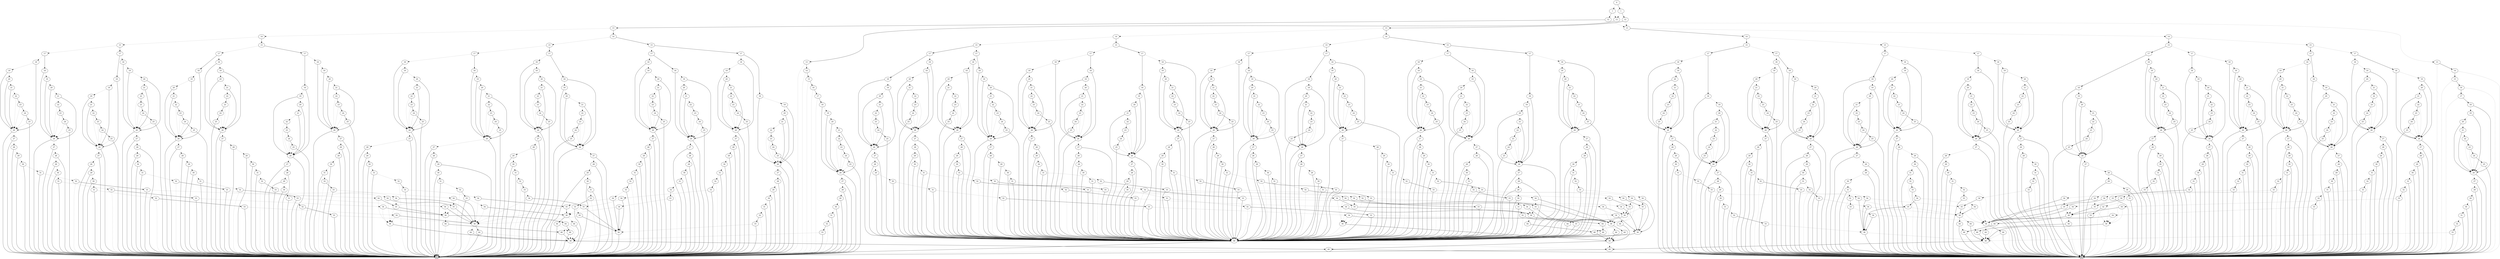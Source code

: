 digraph G {
0 [shape=box, label="0", style=filled, shape=box, height=0.3, width=0.3];
1 [shape=box, label="1", style=filled, shape=box, height=0.3, width=0.3];
161175 [label="0"];
161175 -> 161029 [style=dotted];
161175 -> 161174 [style=filled];
161029 [label="1"];
161029 -> 161027 [style=dotted];
161029 -> 161028 [style=filled];
161027 [label="12"];
161027 -> 155132 [style=dotted];
161027 -> 156283 [style=filled];
155132 [label="13"];
155132 -> 0 [style=dotted];
155132 -> 155131 [style=filled];
155131 [label="14"];
155131 -> 0 [style=dotted];
155131 -> 155130 [style=filled];
155130 [label="15"];
155130 -> 0 [style=dotted];
155130 -> 155129 [style=filled];
155129 [label="16"];
155129 -> 0 [style=dotted];
155129 -> 155128 [style=filled];
155128 [label="17"];
155128 -> 0 [style=dotted];
155128 -> 155091 [style=filled];
155091 [label="18"];
155091 -> 155090 [style=dotted];
155091 -> 42716 [style=filled];
155090 [label="19"];
155090 -> 155089 [style=dotted];
155090 -> 42716 [style=filled];
155089 [label="20"];
155089 -> 155088 [style=dotted];
155089 -> 42716 [style=filled];
155088 [label="21"];
155088 -> 155087 [style=dotted];
155088 -> 42716 [style=filled];
155087 [label="22"];
155087 -> 42716 [style=dotted];
155087 -> 155086 [style=filled];
42716 [label="26"];
42716 -> 42715 [style=dotted];
42716 -> 0 [style=filled];
42715 [label="27"];
42715 -> 42714 [style=dotted];
42715 -> 0 [style=filled];
42714 [label="28"];
42714 -> 42713 [style=dotted];
42714 -> 0 [style=filled];
42713 [label="29"];
42713 -> 42712 [style=dotted];
42713 -> 0 [style=filled];
42712 [label="30"];
42712 -> 42711 [style=dotted];
42712 -> 0 [style=filled];
42711 [label="31"];
42711 -> 42710 [style=dotted];
42711 -> 0 [style=filled];
42710 [label="32"];
42710 -> 0 [style=dotted];
42710 -> 42709 [style=filled];
42709 [label="33"];
42709 -> 4598 [style=dotted];
42709 -> 0 [style=filled];
4598 [label="48"];
4598 -> 0 [style=dotted];
4598 -> 100 [style=filled];
100 [label="49"];
100 -> 0 [style=dotted];
100 -> 1 [style=filled];
155086 [label="23"];
155086 -> 42716 [style=dotted];
155086 -> 155085 [style=filled];
155085 [label="24"];
155085 -> 42716 [style=dotted];
155085 -> 155084 [style=filled];
155084 [label="25"];
155084 -> 42716 [style=dotted];
155084 -> 0 [style=filled];
156283 [label="13"];
156283 -> 1 [style=dotted];
156283 -> 156282 [style=filled];
156282 [label="14"];
156282 -> 1 [style=dotted];
156282 -> 156281 [style=filled];
156281 [label="15"];
156281 -> 1 [style=dotted];
156281 -> 156280 [style=filled];
156280 [label="16"];
156280 -> 1 [style=dotted];
156280 -> 156279 [style=filled];
156279 [label="17"];
156279 -> 1 [style=dotted];
156279 -> 155099 [style=filled];
155099 [label="18"];
155099 -> 155098 [style=dotted];
155099 -> 90773 [style=filled];
155098 [label="19"];
155098 -> 155097 [style=dotted];
155098 -> 90773 [style=filled];
155097 [label="20"];
155097 -> 155096 [style=dotted];
155097 -> 90773 [style=filled];
155096 [label="21"];
155096 -> 155095 [style=dotted];
155096 -> 90773 [style=filled];
155095 [label="22"];
155095 -> 90773 [style=dotted];
155095 -> 155094 [style=filled];
90773 [label="26"];
90773 -> 90772 [style=dotted];
90773 -> 1 [style=filled];
90772 [label="27"];
90772 -> 90771 [style=dotted];
90772 -> 1 [style=filled];
90771 [label="28"];
90771 -> 90770 [style=dotted];
90771 -> 1 [style=filled];
90770 [label="29"];
90770 -> 90769 [style=dotted];
90770 -> 1 [style=filled];
90769 [label="30"];
90769 -> 90768 [style=dotted];
90769 -> 1 [style=filled];
90768 [label="31"];
90768 -> 90767 [style=dotted];
90768 -> 1 [style=filled];
90767 [label="32"];
90767 -> 1 [style=dotted];
90767 -> 90766 [style=filled];
90766 [label="33"];
90766 -> 4600 [style=dotted];
90766 -> 1 [style=filled];
4600 [label="48"];
4600 -> 1 [style=dotted];
4600 -> 101 [style=filled];
101 [label="49"];
101 -> 1 [style=dotted];
101 -> 0 [style=filled];
155094 [label="23"];
155094 -> 90773 [style=dotted];
155094 -> 155093 [style=filled];
155093 [label="24"];
155093 -> 90773 [style=dotted];
155093 -> 155092 [style=filled];
155092 [label="25"];
155092 -> 90773 [style=dotted];
155092 -> 1 [style=filled];
161028 [label="12"];
161028 -> 160443 [style=dotted];
161028 -> 160732 [style=filled];
160443 [label="13"];
160443 -> 160371 [style=dotted];
160443 -> 160442 [style=filled];
160371 [label="14"];
160371 -> 160335 [style=dotted];
160371 -> 160370 [style=filled];
160335 [label="15"];
160335 -> 160317 [style=dotted];
160335 -> 160334 [style=filled];
160317 [label="17"];
160317 -> 160308 [style=dotted];
160317 -> 160316 [style=filled];
160308 [label="18"];
160308 -> 160307 [style=dotted];
160308 -> 143839 [style=filled];
160307 [label="19"];
160307 -> 160306 [style=dotted];
160307 -> 143839 [style=filled];
160306 [label="20"];
160306 -> 160305 [style=dotted];
160306 -> 143839 [style=filled];
160305 [label="21"];
160305 -> 160304 [style=dotted];
160305 -> 143839 [style=filled];
160304 [label="22"];
160304 -> 143839 [style=dotted];
160304 -> 160303 [style=filled];
143839 [label="26"];
143839 -> 143838 [style=dotted];
143839 -> 0 [style=filled];
143838 [label="27"];
143838 -> 143837 [style=dotted];
143838 -> 0 [style=filled];
143837 [label="28"];
143837 -> 143836 [style=dotted];
143837 -> 0 [style=filled];
143836 [label="29"];
143836 -> 143835 [style=dotted];
143836 -> 0 [style=filled];
143835 [label="30"];
143835 -> 143834 [style=dotted];
143835 -> 0 [style=filled];
143834 [label="31"];
143834 -> 143833 [style=dotted];
143834 -> 0 [style=filled];
143833 [label="32"];
143833 -> 0 [style=dotted];
143833 -> 143832 [style=filled];
143832 [label="33"];
143832 -> 143831 [style=dotted];
143832 -> 0 [style=filled];
143831 [label="34"];
143831 -> 48819 [style=dotted];
143831 -> 143830 [style=filled];
48819 [label="36"];
48819 -> 0 [style=dotted];
48819 -> 4598 [style=filled];
143830 [label="35"];
143830 -> 48819 [style=dotted];
143830 -> 143829 [style=filled];
143829 [label="36"];
143829 -> 44736 [style=dotted];
143829 -> 143128 [style=filled];
44736 [label="44"];
44736 -> 0 [style=dotted];
44736 -> 43028 [style=filled];
43028 [label="46"];
43028 -> 0 [style=dotted];
43028 -> 4598 [style=filled];
143128 [label="44"];
143128 -> 4598 [style=dotted];
143128 -> 134989 [style=filled];
134989 [label="46"];
134989 -> 4598 [style=dotted];
134989 -> 0 [style=filled];
160303 [label="23"];
160303 -> 143839 [style=dotted];
160303 -> 160302 [style=filled];
160302 [label="24"];
160302 -> 143839 [style=dotted];
160302 -> 160301 [style=filled];
160301 [label="25"];
160301 -> 143839 [style=dotted];
160301 -> 0 [style=filled];
160316 [label="18"];
160316 -> 160315 [style=dotted];
160316 -> 143856 [style=filled];
160315 [label="19"];
160315 -> 160314 [style=dotted];
160315 -> 143856 [style=filled];
160314 [label="20"];
160314 -> 160313 [style=dotted];
160314 -> 143856 [style=filled];
160313 [label="21"];
160313 -> 160312 [style=dotted];
160313 -> 143856 [style=filled];
160312 [label="22"];
160312 -> 143856 [style=dotted];
160312 -> 160311 [style=filled];
143856 [label="26"];
143856 -> 143855 [style=dotted];
143856 -> 0 [style=filled];
143855 [label="27"];
143855 -> 143854 [style=dotted];
143855 -> 0 [style=filled];
143854 [label="28"];
143854 -> 143853 [style=dotted];
143854 -> 0 [style=filled];
143853 [label="29"];
143853 -> 143852 [style=dotted];
143853 -> 0 [style=filled];
143852 [label="30"];
143852 -> 143851 [style=dotted];
143852 -> 0 [style=filled];
143851 [label="31"];
143851 -> 143850 [style=dotted];
143851 -> 0 [style=filled];
143850 [label="32"];
143850 -> 0 [style=dotted];
143850 -> 143849 [style=filled];
143849 [label="33"];
143849 -> 143848 [style=dotted];
143849 -> 0 [style=filled];
143848 [label="34"];
143848 -> 48819 [style=dotted];
143848 -> 143829 [style=filled];
160311 [label="23"];
160311 -> 143856 [style=dotted];
160311 -> 160310 [style=filled];
160310 [label="24"];
160310 -> 143856 [style=dotted];
160310 -> 160309 [style=filled];
160309 [label="25"];
160309 -> 143856 [style=dotted];
160309 -> 0 [style=filled];
160334 [label="17"];
160334 -> 160325 [style=dotted];
160334 -> 160333 [style=filled];
160325 [label="18"];
160325 -> 160324 [style=dotted];
160325 -> 143876 [style=filled];
160324 [label="19"];
160324 -> 160323 [style=dotted];
160324 -> 143876 [style=filled];
160323 [label="20"];
160323 -> 160322 [style=dotted];
160323 -> 143876 [style=filled];
160322 [label="21"];
160322 -> 160321 [style=dotted];
160322 -> 143876 [style=filled];
160321 [label="22"];
160321 -> 143876 [style=dotted];
160321 -> 160320 [style=filled];
143876 [label="26"];
143876 -> 143875 [style=dotted];
143876 -> 0 [style=filled];
143875 [label="27"];
143875 -> 143874 [style=dotted];
143875 -> 0 [style=filled];
143874 [label="28"];
143874 -> 143873 [style=dotted];
143874 -> 0 [style=filled];
143873 [label="29"];
143873 -> 143872 [style=dotted];
143873 -> 0 [style=filled];
143872 [label="30"];
143872 -> 143871 [style=dotted];
143872 -> 0 [style=filled];
143871 [label="31"];
143871 -> 143870 [style=dotted];
143871 -> 0 [style=filled];
143870 [label="32"];
143870 -> 0 [style=dotted];
143870 -> 143869 [style=filled];
143869 [label="33"];
143869 -> 143868 [style=dotted];
143869 -> 0 [style=filled];
143868 [label="34"];
143868 -> 48819 [style=dotted];
143868 -> 143867 [style=filled];
143867 [label="35"];
143867 -> 143829 [style=dotted];
143867 -> 143866 [style=filled];
143866 [label="36"];
143866 -> 44871 [style=dotted];
143866 -> 134987 [style=filled];
44871 [label="44"];
44871 -> 0 [style=dotted];
44871 -> 4598 [style=filled];
134987 [label="44"];
134987 -> 4598 [style=dotted];
134987 -> 0 [style=filled];
160320 [label="23"];
160320 -> 143876 [style=dotted];
160320 -> 160319 [style=filled];
160319 [label="24"];
160319 -> 143876 [style=dotted];
160319 -> 160318 [style=filled];
160318 [label="25"];
160318 -> 143876 [style=dotted];
160318 -> 0 [style=filled];
160333 [label="18"];
160333 -> 160332 [style=dotted];
160333 -> 143893 [style=filled];
160332 [label="19"];
160332 -> 160331 [style=dotted];
160332 -> 143893 [style=filled];
160331 [label="20"];
160331 -> 160330 [style=dotted];
160331 -> 143893 [style=filled];
160330 [label="21"];
160330 -> 160329 [style=dotted];
160330 -> 143893 [style=filled];
160329 [label="22"];
160329 -> 143893 [style=dotted];
160329 -> 160328 [style=filled];
143893 [label="26"];
143893 -> 143892 [style=dotted];
143893 -> 0 [style=filled];
143892 [label="27"];
143892 -> 143891 [style=dotted];
143892 -> 0 [style=filled];
143891 [label="28"];
143891 -> 143890 [style=dotted];
143891 -> 0 [style=filled];
143890 [label="29"];
143890 -> 143889 [style=dotted];
143890 -> 0 [style=filled];
143889 [label="30"];
143889 -> 143888 [style=dotted];
143889 -> 0 [style=filled];
143888 [label="31"];
143888 -> 143887 [style=dotted];
143888 -> 0 [style=filled];
143887 [label="32"];
143887 -> 0 [style=dotted];
143887 -> 143886 [style=filled];
143886 [label="33"];
143886 -> 143885 [style=dotted];
143886 -> 0 [style=filled];
143885 [label="34"];
143885 -> 48819 [style=dotted];
143885 -> 143866 [style=filled];
160328 [label="23"];
160328 -> 143893 [style=dotted];
160328 -> 160327 [style=filled];
160327 [label="24"];
160327 -> 143893 [style=dotted];
160327 -> 160326 [style=filled];
160326 [label="25"];
160326 -> 143893 [style=dotted];
160326 -> 0 [style=filled];
160370 [label="15"];
160370 -> 160352 [style=dotted];
160370 -> 160369 [style=filled];
160352 [label="17"];
160352 -> 160343 [style=dotted];
160352 -> 160351 [style=filled];
160343 [label="18"];
160343 -> 160342 [style=dotted];
160343 -> 143912 [style=filled];
160342 [label="19"];
160342 -> 160341 [style=dotted];
160342 -> 143912 [style=filled];
160341 [label="20"];
160341 -> 160340 [style=dotted];
160341 -> 143912 [style=filled];
160340 [label="21"];
160340 -> 160339 [style=dotted];
160340 -> 143912 [style=filled];
160339 [label="22"];
160339 -> 143912 [style=dotted];
160339 -> 160338 [style=filled];
143912 [label="26"];
143912 -> 143911 [style=dotted];
143912 -> 0 [style=filled];
143911 [label="27"];
143911 -> 143910 [style=dotted];
143911 -> 0 [style=filled];
143910 [label="28"];
143910 -> 143909 [style=dotted];
143910 -> 0 [style=filled];
143909 [label="29"];
143909 -> 143908 [style=dotted];
143909 -> 0 [style=filled];
143908 [label="30"];
143908 -> 143907 [style=dotted];
143908 -> 0 [style=filled];
143907 [label="31"];
143907 -> 143906 [style=dotted];
143907 -> 0 [style=filled];
143906 [label="32"];
143906 -> 0 [style=dotted];
143906 -> 143905 [style=filled];
143905 [label="33"];
143905 -> 143904 [style=dotted];
143905 -> 0 [style=filled];
143904 [label="34"];
143904 -> 143830 [style=dotted];
143904 -> 143866 [style=filled];
160338 [label="23"];
160338 -> 143912 [style=dotted];
160338 -> 160337 [style=filled];
160337 [label="24"];
160337 -> 143912 [style=dotted];
160337 -> 160336 [style=filled];
160336 [label="25"];
160336 -> 143912 [style=dotted];
160336 -> 0 [style=filled];
160351 [label="18"];
160351 -> 160350 [style=dotted];
160351 -> 143929 [style=filled];
160350 [label="19"];
160350 -> 160349 [style=dotted];
160350 -> 143929 [style=filled];
160349 [label="20"];
160349 -> 160348 [style=dotted];
160349 -> 143929 [style=filled];
160348 [label="21"];
160348 -> 160347 [style=dotted];
160348 -> 143929 [style=filled];
160347 [label="22"];
160347 -> 143929 [style=dotted];
160347 -> 160346 [style=filled];
143929 [label="26"];
143929 -> 143928 [style=dotted];
143929 -> 0 [style=filled];
143928 [label="27"];
143928 -> 143927 [style=dotted];
143928 -> 0 [style=filled];
143927 [label="28"];
143927 -> 143926 [style=dotted];
143927 -> 0 [style=filled];
143926 [label="29"];
143926 -> 143925 [style=dotted];
143926 -> 0 [style=filled];
143925 [label="30"];
143925 -> 143924 [style=dotted];
143925 -> 0 [style=filled];
143924 [label="31"];
143924 -> 143923 [style=dotted];
143924 -> 0 [style=filled];
143923 [label="32"];
143923 -> 0 [style=dotted];
143923 -> 143922 [style=filled];
143922 [label="33"];
143922 -> 143921 [style=dotted];
143922 -> 0 [style=filled];
143921 [label="34"];
143921 -> 143829 [style=dotted];
143921 -> 143866 [style=filled];
160346 [label="23"];
160346 -> 143929 [style=dotted];
160346 -> 160345 [style=filled];
160345 [label="24"];
160345 -> 143929 [style=dotted];
160345 -> 160344 [style=filled];
160344 [label="25"];
160344 -> 143929 [style=dotted];
160344 -> 0 [style=filled];
160369 [label="17"];
160369 -> 160360 [style=dotted];
160369 -> 160368 [style=filled];
160360 [label="18"];
160360 -> 160359 [style=dotted];
160360 -> 143947 [style=filled];
160359 [label="19"];
160359 -> 160358 [style=dotted];
160359 -> 143947 [style=filled];
160358 [label="20"];
160358 -> 160357 [style=dotted];
160358 -> 143947 [style=filled];
160357 [label="21"];
160357 -> 160356 [style=dotted];
160357 -> 143947 [style=filled];
160356 [label="22"];
160356 -> 143947 [style=dotted];
160356 -> 160355 [style=filled];
143947 [label="26"];
143947 -> 143946 [style=dotted];
143947 -> 0 [style=filled];
143946 [label="27"];
143946 -> 143945 [style=dotted];
143946 -> 0 [style=filled];
143945 [label="28"];
143945 -> 143944 [style=dotted];
143945 -> 0 [style=filled];
143944 [label="29"];
143944 -> 143943 [style=dotted];
143944 -> 0 [style=filled];
143943 [label="30"];
143943 -> 143942 [style=dotted];
143943 -> 0 [style=filled];
143942 [label="31"];
143942 -> 143941 [style=dotted];
143942 -> 0 [style=filled];
143941 [label="32"];
143941 -> 0 [style=dotted];
143941 -> 143940 [style=filled];
143940 [label="33"];
143940 -> 143939 [style=dotted];
143940 -> 0 [style=filled];
143939 [label="34"];
143939 -> 143867 [style=dotted];
143939 -> 143866 [style=filled];
160355 [label="23"];
160355 -> 143947 [style=dotted];
160355 -> 160354 [style=filled];
160354 [label="24"];
160354 -> 143947 [style=dotted];
160354 -> 160353 [style=filled];
160353 [label="25"];
160353 -> 143947 [style=dotted];
160353 -> 0 [style=filled];
160368 [label="18"];
160368 -> 160367 [style=dotted];
160368 -> 143963 [style=filled];
160367 [label="19"];
160367 -> 160366 [style=dotted];
160367 -> 143963 [style=filled];
160366 [label="20"];
160366 -> 160365 [style=dotted];
160366 -> 143963 [style=filled];
160365 [label="21"];
160365 -> 160364 [style=dotted];
160365 -> 143963 [style=filled];
160364 [label="22"];
160364 -> 143963 [style=dotted];
160364 -> 160363 [style=filled];
143963 [label="26"];
143963 -> 143962 [style=dotted];
143963 -> 0 [style=filled];
143962 [label="27"];
143962 -> 143961 [style=dotted];
143962 -> 0 [style=filled];
143961 [label="28"];
143961 -> 143960 [style=dotted];
143961 -> 0 [style=filled];
143960 [label="29"];
143960 -> 143959 [style=dotted];
143960 -> 0 [style=filled];
143959 [label="30"];
143959 -> 143958 [style=dotted];
143959 -> 0 [style=filled];
143958 [label="31"];
143958 -> 143957 [style=dotted];
143958 -> 0 [style=filled];
143957 [label="32"];
143957 -> 0 [style=dotted];
143957 -> 143956 [style=filled];
143956 [label="33"];
143956 -> 143866 [style=dotted];
143956 -> 0 [style=filled];
160363 [label="23"];
160363 -> 143963 [style=dotted];
160363 -> 160362 [style=filled];
160362 [label="24"];
160362 -> 143963 [style=dotted];
160362 -> 160361 [style=filled];
160361 [label="25"];
160361 -> 143963 [style=dotted];
160361 -> 0 [style=filled];
160442 [label="14"];
160442 -> 160406 [style=dotted];
160442 -> 160441 [style=filled];
160406 [label="15"];
160406 -> 160388 [style=dotted];
160406 -> 160405 [style=filled];
160388 [label="17"];
160388 -> 160379 [style=dotted];
160388 -> 160387 [style=filled];
160379 [label="18"];
160379 -> 160378 [style=dotted];
160379 -> 143985 [style=filled];
160378 [label="19"];
160378 -> 160377 [style=dotted];
160378 -> 143985 [style=filled];
160377 [label="20"];
160377 -> 160376 [style=dotted];
160377 -> 143985 [style=filled];
160376 [label="21"];
160376 -> 160375 [style=dotted];
160376 -> 143985 [style=filled];
160375 [label="22"];
160375 -> 143985 [style=dotted];
160375 -> 160374 [style=filled];
143985 [label="26"];
143985 -> 143984 [style=dotted];
143985 -> 0 [style=filled];
143984 [label="27"];
143984 -> 143983 [style=dotted];
143984 -> 0 [style=filled];
143983 [label="28"];
143983 -> 143982 [style=dotted];
143983 -> 0 [style=filled];
143982 [label="29"];
143982 -> 143981 [style=dotted];
143982 -> 0 [style=filled];
143981 [label="30"];
143981 -> 143980 [style=dotted];
143981 -> 0 [style=filled];
143980 [label="31"];
143980 -> 143979 [style=dotted];
143980 -> 0 [style=filled];
143979 [label="32"];
143979 -> 0 [style=dotted];
143979 -> 143978 [style=filled];
143978 [label="33"];
143978 -> 143977 [style=dotted];
143978 -> 0 [style=filled];
143977 [label="34"];
143977 -> 143866 [style=dotted];
143977 -> 143976 [style=filled];
143976 [label="35"];
143976 -> 143866 [style=dotted];
143976 -> 143975 [style=filled];
143975 [label="36"];
143975 -> 46771 [style=dotted];
143975 -> 134990 [style=filled];
46771 [label="44"];
46771 -> 43028 [style=dotted];
46771 -> 4598 [style=filled];
134990 [label="44"];
134990 -> 134989 [style=dotted];
134990 -> 0 [style=filled];
160374 [label="23"];
160374 -> 143985 [style=dotted];
160374 -> 160373 [style=filled];
160373 [label="24"];
160373 -> 143985 [style=dotted];
160373 -> 160372 [style=filled];
160372 [label="25"];
160372 -> 143985 [style=dotted];
160372 -> 0 [style=filled];
160387 [label="18"];
160387 -> 160386 [style=dotted];
160387 -> 144002 [style=filled];
160386 [label="19"];
160386 -> 160385 [style=dotted];
160386 -> 144002 [style=filled];
160385 [label="20"];
160385 -> 160384 [style=dotted];
160385 -> 144002 [style=filled];
160384 [label="21"];
160384 -> 160383 [style=dotted];
160384 -> 144002 [style=filled];
160383 [label="22"];
160383 -> 144002 [style=dotted];
160383 -> 160382 [style=filled];
144002 [label="26"];
144002 -> 144001 [style=dotted];
144002 -> 0 [style=filled];
144001 [label="27"];
144001 -> 144000 [style=dotted];
144001 -> 0 [style=filled];
144000 [label="28"];
144000 -> 143999 [style=dotted];
144000 -> 0 [style=filled];
143999 [label="29"];
143999 -> 143998 [style=dotted];
143999 -> 0 [style=filled];
143998 [label="30"];
143998 -> 143997 [style=dotted];
143998 -> 0 [style=filled];
143997 [label="31"];
143997 -> 143996 [style=dotted];
143997 -> 0 [style=filled];
143996 [label="32"];
143996 -> 0 [style=dotted];
143996 -> 143995 [style=filled];
143995 [label="33"];
143995 -> 143994 [style=dotted];
143995 -> 0 [style=filled];
143994 [label="34"];
143994 -> 143866 [style=dotted];
143994 -> 143975 [style=filled];
160382 [label="23"];
160382 -> 144002 [style=dotted];
160382 -> 160381 [style=filled];
160381 [label="24"];
160381 -> 144002 [style=dotted];
160381 -> 160380 [style=filled];
160380 [label="25"];
160380 -> 144002 [style=dotted];
160380 -> 0 [style=filled];
160405 [label="17"];
160405 -> 160396 [style=dotted];
160405 -> 160404 [style=filled];
160396 [label="18"];
160396 -> 160395 [style=dotted];
160396 -> 144021 [style=filled];
160395 [label="19"];
160395 -> 160394 [style=dotted];
160395 -> 144021 [style=filled];
160394 [label="20"];
160394 -> 160393 [style=dotted];
160394 -> 144021 [style=filled];
160393 [label="21"];
160393 -> 160392 [style=dotted];
160393 -> 144021 [style=filled];
160392 [label="22"];
160392 -> 144021 [style=dotted];
160392 -> 160391 [style=filled];
144021 [label="26"];
144021 -> 144020 [style=dotted];
144021 -> 0 [style=filled];
144020 [label="27"];
144020 -> 144019 [style=dotted];
144020 -> 0 [style=filled];
144019 [label="28"];
144019 -> 144018 [style=dotted];
144019 -> 0 [style=filled];
144018 [label="29"];
144018 -> 144017 [style=dotted];
144018 -> 0 [style=filled];
144017 [label="30"];
144017 -> 144016 [style=dotted];
144017 -> 0 [style=filled];
144016 [label="31"];
144016 -> 144015 [style=dotted];
144016 -> 0 [style=filled];
144015 [label="32"];
144015 -> 0 [style=dotted];
144015 -> 144014 [style=filled];
144014 [label="33"];
144014 -> 144013 [style=dotted];
144014 -> 0 [style=filled];
144013 [label="34"];
144013 -> 143866 [style=dotted];
144013 -> 144012 [style=filled];
144012 [label="35"];
144012 -> 143975 [style=dotted];
144012 -> 134026 [style=filled];
134026 [label="36"];
134026 -> 4598 [style=dotted];
134026 -> 0 [style=filled];
160391 [label="23"];
160391 -> 144021 [style=dotted];
160391 -> 160390 [style=filled];
160390 [label="24"];
160390 -> 144021 [style=dotted];
160390 -> 160389 [style=filled];
160389 [label="25"];
160389 -> 144021 [style=dotted];
160389 -> 0 [style=filled];
160404 [label="18"];
160404 -> 160403 [style=dotted];
160404 -> 144038 [style=filled];
160403 [label="19"];
160403 -> 160402 [style=dotted];
160403 -> 144038 [style=filled];
160402 [label="20"];
160402 -> 160401 [style=dotted];
160402 -> 144038 [style=filled];
160401 [label="21"];
160401 -> 160400 [style=dotted];
160401 -> 144038 [style=filled];
160400 [label="22"];
160400 -> 144038 [style=dotted];
160400 -> 160399 [style=filled];
144038 [label="26"];
144038 -> 144037 [style=dotted];
144038 -> 0 [style=filled];
144037 [label="27"];
144037 -> 144036 [style=dotted];
144037 -> 0 [style=filled];
144036 [label="28"];
144036 -> 144035 [style=dotted];
144036 -> 0 [style=filled];
144035 [label="29"];
144035 -> 144034 [style=dotted];
144035 -> 0 [style=filled];
144034 [label="30"];
144034 -> 144033 [style=dotted];
144034 -> 0 [style=filled];
144033 [label="31"];
144033 -> 144032 [style=dotted];
144033 -> 0 [style=filled];
144032 [label="32"];
144032 -> 0 [style=dotted];
144032 -> 144031 [style=filled];
144031 [label="33"];
144031 -> 144030 [style=dotted];
144031 -> 0 [style=filled];
144030 [label="34"];
144030 -> 143866 [style=dotted];
144030 -> 134026 [style=filled];
160399 [label="23"];
160399 -> 144038 [style=dotted];
160399 -> 160398 [style=filled];
160398 [label="24"];
160398 -> 144038 [style=dotted];
160398 -> 160397 [style=filled];
160397 [label="25"];
160397 -> 144038 [style=dotted];
160397 -> 0 [style=filled];
160441 [label="15"];
160441 -> 160423 [style=dotted];
160441 -> 160440 [style=filled];
160423 [label="17"];
160423 -> 160414 [style=dotted];
160423 -> 160422 [style=filled];
160414 [label="18"];
160414 -> 160413 [style=dotted];
160414 -> 144057 [style=filled];
160413 [label="19"];
160413 -> 160412 [style=dotted];
160413 -> 144057 [style=filled];
160412 [label="20"];
160412 -> 160411 [style=dotted];
160412 -> 144057 [style=filled];
160411 [label="21"];
160411 -> 160410 [style=dotted];
160411 -> 144057 [style=filled];
160410 [label="22"];
160410 -> 144057 [style=dotted];
160410 -> 160409 [style=filled];
144057 [label="26"];
144057 -> 144056 [style=dotted];
144057 -> 0 [style=filled];
144056 [label="27"];
144056 -> 144055 [style=dotted];
144056 -> 0 [style=filled];
144055 [label="28"];
144055 -> 144054 [style=dotted];
144055 -> 0 [style=filled];
144054 [label="29"];
144054 -> 144053 [style=dotted];
144054 -> 0 [style=filled];
144053 [label="30"];
144053 -> 144052 [style=dotted];
144053 -> 0 [style=filled];
144052 [label="31"];
144052 -> 144051 [style=dotted];
144052 -> 0 [style=filled];
144051 [label="32"];
144051 -> 0 [style=dotted];
144051 -> 144050 [style=filled];
144050 [label="33"];
144050 -> 144049 [style=dotted];
144050 -> 0 [style=filled];
144049 [label="34"];
144049 -> 143976 [style=dotted];
144049 -> 134026 [style=filled];
160409 [label="23"];
160409 -> 144057 [style=dotted];
160409 -> 160408 [style=filled];
160408 [label="24"];
160408 -> 144057 [style=dotted];
160408 -> 160407 [style=filled];
160407 [label="25"];
160407 -> 144057 [style=dotted];
160407 -> 0 [style=filled];
160422 [label="18"];
160422 -> 160421 [style=dotted];
160422 -> 144074 [style=filled];
160421 [label="19"];
160421 -> 160420 [style=dotted];
160421 -> 144074 [style=filled];
160420 [label="20"];
160420 -> 160419 [style=dotted];
160420 -> 144074 [style=filled];
160419 [label="21"];
160419 -> 160418 [style=dotted];
160419 -> 144074 [style=filled];
160418 [label="22"];
160418 -> 144074 [style=dotted];
160418 -> 160417 [style=filled];
144074 [label="26"];
144074 -> 144073 [style=dotted];
144074 -> 0 [style=filled];
144073 [label="27"];
144073 -> 144072 [style=dotted];
144073 -> 0 [style=filled];
144072 [label="28"];
144072 -> 144071 [style=dotted];
144072 -> 0 [style=filled];
144071 [label="29"];
144071 -> 144070 [style=dotted];
144071 -> 0 [style=filled];
144070 [label="30"];
144070 -> 144069 [style=dotted];
144070 -> 0 [style=filled];
144069 [label="31"];
144069 -> 144068 [style=dotted];
144069 -> 0 [style=filled];
144068 [label="32"];
144068 -> 0 [style=dotted];
144068 -> 144067 [style=filled];
144067 [label="33"];
144067 -> 144066 [style=dotted];
144067 -> 0 [style=filled];
144066 [label="34"];
144066 -> 143975 [style=dotted];
144066 -> 134026 [style=filled];
160417 [label="23"];
160417 -> 144074 [style=dotted];
160417 -> 160416 [style=filled];
160416 [label="24"];
160416 -> 144074 [style=dotted];
160416 -> 160415 [style=filled];
160415 [label="25"];
160415 -> 144074 [style=dotted];
160415 -> 0 [style=filled];
160440 [label="17"];
160440 -> 160431 [style=dotted];
160440 -> 160439 [style=filled];
160431 [label="18"];
160431 -> 160430 [style=dotted];
160431 -> 144092 [style=filled];
160430 [label="19"];
160430 -> 160429 [style=dotted];
160430 -> 144092 [style=filled];
160429 [label="20"];
160429 -> 160428 [style=dotted];
160429 -> 144092 [style=filled];
160428 [label="21"];
160428 -> 160427 [style=dotted];
160428 -> 144092 [style=filled];
160427 [label="22"];
160427 -> 144092 [style=dotted];
160427 -> 160426 [style=filled];
144092 [label="26"];
144092 -> 144091 [style=dotted];
144092 -> 0 [style=filled];
144091 [label="27"];
144091 -> 144090 [style=dotted];
144091 -> 0 [style=filled];
144090 [label="28"];
144090 -> 144089 [style=dotted];
144090 -> 0 [style=filled];
144089 [label="29"];
144089 -> 144088 [style=dotted];
144089 -> 0 [style=filled];
144088 [label="30"];
144088 -> 144087 [style=dotted];
144088 -> 0 [style=filled];
144087 [label="31"];
144087 -> 144086 [style=dotted];
144087 -> 0 [style=filled];
144086 [label="32"];
144086 -> 0 [style=dotted];
144086 -> 144085 [style=filled];
144085 [label="33"];
144085 -> 144084 [style=dotted];
144085 -> 0 [style=filled];
144084 [label="34"];
144084 -> 144012 [style=dotted];
144084 -> 134026 [style=filled];
160426 [label="23"];
160426 -> 144092 [style=dotted];
160426 -> 160425 [style=filled];
160425 [label="24"];
160425 -> 144092 [style=dotted];
160425 -> 160424 [style=filled];
160424 [label="25"];
160424 -> 144092 [style=dotted];
160424 -> 0 [style=filled];
160439 [label="18"];
160439 -> 160438 [style=dotted];
160439 -> 144108 [style=filled];
160438 [label="19"];
160438 -> 160437 [style=dotted];
160438 -> 144108 [style=filled];
160437 [label="20"];
160437 -> 160436 [style=dotted];
160437 -> 144108 [style=filled];
160436 [label="21"];
160436 -> 160435 [style=dotted];
160436 -> 144108 [style=filled];
160435 [label="22"];
160435 -> 144108 [style=dotted];
160435 -> 160434 [style=filled];
144108 [label="26"];
144108 -> 144107 [style=dotted];
144108 -> 0 [style=filled];
144107 [label="27"];
144107 -> 144106 [style=dotted];
144107 -> 0 [style=filled];
144106 [label="28"];
144106 -> 144105 [style=dotted];
144106 -> 0 [style=filled];
144105 [label="29"];
144105 -> 144104 [style=dotted];
144105 -> 0 [style=filled];
144104 [label="30"];
144104 -> 144103 [style=dotted];
144104 -> 0 [style=filled];
144103 [label="31"];
144103 -> 144102 [style=dotted];
144103 -> 0 [style=filled];
144102 [label="32"];
144102 -> 0 [style=dotted];
144102 -> 144101 [style=filled];
144101 [label="33"];
144101 -> 134026 [style=dotted];
144101 -> 0 [style=filled];
160434 [label="23"];
160434 -> 144108 [style=dotted];
160434 -> 160433 [style=filled];
160433 [label="24"];
160433 -> 144108 [style=dotted];
160433 -> 160432 [style=filled];
160432 [label="25"];
160432 -> 144108 [style=dotted];
160432 -> 0 [style=filled];
160732 [label="13"];
160732 -> 160660 [style=dotted];
160732 -> 160731 [style=filled];
160660 [label="14"];
160660 -> 160624 [style=dotted];
160660 -> 160659 [style=filled];
160624 [label="15"];
160624 -> 160606 [style=dotted];
160624 -> 160623 [style=filled];
160606 [label="17"];
160606 -> 160597 [style=dotted];
160606 -> 160605 [style=filled];
160597 [label="18"];
160597 -> 160596 [style=dotted];
160597 -> 144428 [style=filled];
160596 [label="19"];
160596 -> 160595 [style=dotted];
160596 -> 144428 [style=filled];
160595 [label="20"];
160595 -> 160594 [style=dotted];
160595 -> 144428 [style=filled];
160594 [label="21"];
160594 -> 160593 [style=dotted];
160594 -> 144428 [style=filled];
160593 [label="22"];
160593 -> 144428 [style=dotted];
160593 -> 160592 [style=filled];
144428 [label="26"];
144428 -> 144427 [style=dotted];
144428 -> 1 [style=filled];
144427 [label="27"];
144427 -> 144426 [style=dotted];
144427 -> 1 [style=filled];
144426 [label="28"];
144426 -> 144425 [style=dotted];
144426 -> 1 [style=filled];
144425 [label="29"];
144425 -> 144424 [style=dotted];
144425 -> 1 [style=filled];
144424 [label="30"];
144424 -> 144423 [style=dotted];
144424 -> 1 [style=filled];
144423 [label="31"];
144423 -> 144422 [style=dotted];
144423 -> 1 [style=filled];
144422 [label="32"];
144422 -> 1 [style=dotted];
144422 -> 144421 [style=filled];
144421 [label="33"];
144421 -> 144420 [style=dotted];
144421 -> 1 [style=filled];
144420 [label="34"];
144420 -> 50000 [style=dotted];
144420 -> 144419 [style=filled];
50000 [label="36"];
50000 -> 1 [style=dotted];
50000 -> 4600 [style=filled];
144419 [label="35"];
144419 -> 50000 [style=dotted];
144419 -> 144418 [style=filled];
144418 [label="36"];
144418 -> 45188 [style=dotted];
144418 -> 144417 [style=filled];
45188 [label="44"];
45188 -> 1 [style=dotted];
45188 -> 43083 [style=filled];
43083 [label="46"];
43083 -> 1 [style=dotted];
43083 -> 4600 [style=filled];
144417 [label="44"];
144417 -> 4600 [style=dotted];
144417 -> 136563 [style=filled];
136563 [label="46"];
136563 -> 4600 [style=dotted];
136563 -> 1 [style=filled];
160592 [label="23"];
160592 -> 144428 [style=dotted];
160592 -> 160591 [style=filled];
160591 [label="24"];
160591 -> 144428 [style=dotted];
160591 -> 160590 [style=filled];
160590 [label="25"];
160590 -> 144428 [style=dotted];
160590 -> 1 [style=filled];
160605 [label="18"];
160605 -> 160604 [style=dotted];
160605 -> 144445 [style=filled];
160604 [label="19"];
160604 -> 160603 [style=dotted];
160604 -> 144445 [style=filled];
160603 [label="20"];
160603 -> 160602 [style=dotted];
160603 -> 144445 [style=filled];
160602 [label="21"];
160602 -> 160601 [style=dotted];
160602 -> 144445 [style=filled];
160601 [label="22"];
160601 -> 144445 [style=dotted];
160601 -> 160600 [style=filled];
144445 [label="26"];
144445 -> 144444 [style=dotted];
144445 -> 1 [style=filled];
144444 [label="27"];
144444 -> 144443 [style=dotted];
144444 -> 1 [style=filled];
144443 [label="28"];
144443 -> 144442 [style=dotted];
144443 -> 1 [style=filled];
144442 [label="29"];
144442 -> 144441 [style=dotted];
144442 -> 1 [style=filled];
144441 [label="30"];
144441 -> 144440 [style=dotted];
144441 -> 1 [style=filled];
144440 [label="31"];
144440 -> 144439 [style=dotted];
144440 -> 1 [style=filled];
144439 [label="32"];
144439 -> 1 [style=dotted];
144439 -> 144438 [style=filled];
144438 [label="33"];
144438 -> 144437 [style=dotted];
144438 -> 1 [style=filled];
144437 [label="34"];
144437 -> 50000 [style=dotted];
144437 -> 144418 [style=filled];
160600 [label="23"];
160600 -> 144445 [style=dotted];
160600 -> 160599 [style=filled];
160599 [label="24"];
160599 -> 144445 [style=dotted];
160599 -> 160598 [style=filled];
160598 [label="25"];
160598 -> 144445 [style=dotted];
160598 -> 1 [style=filled];
160623 [label="17"];
160623 -> 160614 [style=dotted];
160623 -> 160622 [style=filled];
160614 [label="18"];
160614 -> 160613 [style=dotted];
160614 -> 144465 [style=filled];
160613 [label="19"];
160613 -> 160612 [style=dotted];
160613 -> 144465 [style=filled];
160612 [label="20"];
160612 -> 160611 [style=dotted];
160612 -> 144465 [style=filled];
160611 [label="21"];
160611 -> 160610 [style=dotted];
160611 -> 144465 [style=filled];
160610 [label="22"];
160610 -> 144465 [style=dotted];
160610 -> 160609 [style=filled];
144465 [label="26"];
144465 -> 144464 [style=dotted];
144465 -> 1 [style=filled];
144464 [label="27"];
144464 -> 144463 [style=dotted];
144464 -> 1 [style=filled];
144463 [label="28"];
144463 -> 144462 [style=dotted];
144463 -> 1 [style=filled];
144462 [label="29"];
144462 -> 144461 [style=dotted];
144462 -> 1 [style=filled];
144461 [label="30"];
144461 -> 144460 [style=dotted];
144461 -> 1 [style=filled];
144460 [label="31"];
144460 -> 144459 [style=dotted];
144460 -> 1 [style=filled];
144459 [label="32"];
144459 -> 1 [style=dotted];
144459 -> 144458 [style=filled];
144458 [label="33"];
144458 -> 144457 [style=dotted];
144458 -> 1 [style=filled];
144457 [label="34"];
144457 -> 50000 [style=dotted];
144457 -> 144456 [style=filled];
144456 [label="35"];
144456 -> 144418 [style=dotted];
144456 -> 144455 [style=filled];
144455 [label="36"];
144455 -> 45323 [style=dotted];
144455 -> 136561 [style=filled];
45323 [label="44"];
45323 -> 1 [style=dotted];
45323 -> 4600 [style=filled];
136561 [label="44"];
136561 -> 4600 [style=dotted];
136561 -> 1 [style=filled];
160609 [label="23"];
160609 -> 144465 [style=dotted];
160609 -> 160608 [style=filled];
160608 [label="24"];
160608 -> 144465 [style=dotted];
160608 -> 160607 [style=filled];
160607 [label="25"];
160607 -> 144465 [style=dotted];
160607 -> 1 [style=filled];
160622 [label="18"];
160622 -> 160621 [style=dotted];
160622 -> 144482 [style=filled];
160621 [label="19"];
160621 -> 160620 [style=dotted];
160621 -> 144482 [style=filled];
160620 [label="20"];
160620 -> 160619 [style=dotted];
160620 -> 144482 [style=filled];
160619 [label="21"];
160619 -> 160618 [style=dotted];
160619 -> 144482 [style=filled];
160618 [label="22"];
160618 -> 144482 [style=dotted];
160618 -> 160617 [style=filled];
144482 [label="26"];
144482 -> 144481 [style=dotted];
144482 -> 1 [style=filled];
144481 [label="27"];
144481 -> 144480 [style=dotted];
144481 -> 1 [style=filled];
144480 [label="28"];
144480 -> 144479 [style=dotted];
144480 -> 1 [style=filled];
144479 [label="29"];
144479 -> 144478 [style=dotted];
144479 -> 1 [style=filled];
144478 [label="30"];
144478 -> 144477 [style=dotted];
144478 -> 1 [style=filled];
144477 [label="31"];
144477 -> 144476 [style=dotted];
144477 -> 1 [style=filled];
144476 [label="32"];
144476 -> 1 [style=dotted];
144476 -> 144475 [style=filled];
144475 [label="33"];
144475 -> 144474 [style=dotted];
144475 -> 1 [style=filled];
144474 [label="34"];
144474 -> 50000 [style=dotted];
144474 -> 144455 [style=filled];
160617 [label="23"];
160617 -> 144482 [style=dotted];
160617 -> 160616 [style=filled];
160616 [label="24"];
160616 -> 144482 [style=dotted];
160616 -> 160615 [style=filled];
160615 [label="25"];
160615 -> 144482 [style=dotted];
160615 -> 1 [style=filled];
160659 [label="15"];
160659 -> 160641 [style=dotted];
160659 -> 160658 [style=filled];
160641 [label="17"];
160641 -> 160632 [style=dotted];
160641 -> 160640 [style=filled];
160632 [label="18"];
160632 -> 160631 [style=dotted];
160632 -> 144501 [style=filled];
160631 [label="19"];
160631 -> 160630 [style=dotted];
160631 -> 144501 [style=filled];
160630 [label="20"];
160630 -> 160629 [style=dotted];
160630 -> 144501 [style=filled];
160629 [label="21"];
160629 -> 160628 [style=dotted];
160629 -> 144501 [style=filled];
160628 [label="22"];
160628 -> 144501 [style=dotted];
160628 -> 160627 [style=filled];
144501 [label="26"];
144501 -> 144500 [style=dotted];
144501 -> 1 [style=filled];
144500 [label="27"];
144500 -> 144499 [style=dotted];
144500 -> 1 [style=filled];
144499 [label="28"];
144499 -> 144498 [style=dotted];
144499 -> 1 [style=filled];
144498 [label="29"];
144498 -> 144497 [style=dotted];
144498 -> 1 [style=filled];
144497 [label="30"];
144497 -> 144496 [style=dotted];
144497 -> 1 [style=filled];
144496 [label="31"];
144496 -> 144495 [style=dotted];
144496 -> 1 [style=filled];
144495 [label="32"];
144495 -> 1 [style=dotted];
144495 -> 144494 [style=filled];
144494 [label="33"];
144494 -> 144493 [style=dotted];
144494 -> 1 [style=filled];
144493 [label="34"];
144493 -> 144419 [style=dotted];
144493 -> 144455 [style=filled];
160627 [label="23"];
160627 -> 144501 [style=dotted];
160627 -> 160626 [style=filled];
160626 [label="24"];
160626 -> 144501 [style=dotted];
160626 -> 160625 [style=filled];
160625 [label="25"];
160625 -> 144501 [style=dotted];
160625 -> 1 [style=filled];
160640 [label="18"];
160640 -> 160639 [style=dotted];
160640 -> 144518 [style=filled];
160639 [label="19"];
160639 -> 160638 [style=dotted];
160639 -> 144518 [style=filled];
160638 [label="20"];
160638 -> 160637 [style=dotted];
160638 -> 144518 [style=filled];
160637 [label="21"];
160637 -> 160636 [style=dotted];
160637 -> 144518 [style=filled];
160636 [label="22"];
160636 -> 144518 [style=dotted];
160636 -> 160635 [style=filled];
144518 [label="26"];
144518 -> 144517 [style=dotted];
144518 -> 1 [style=filled];
144517 [label="27"];
144517 -> 144516 [style=dotted];
144517 -> 1 [style=filled];
144516 [label="28"];
144516 -> 144515 [style=dotted];
144516 -> 1 [style=filled];
144515 [label="29"];
144515 -> 144514 [style=dotted];
144515 -> 1 [style=filled];
144514 [label="30"];
144514 -> 144513 [style=dotted];
144514 -> 1 [style=filled];
144513 [label="31"];
144513 -> 144512 [style=dotted];
144513 -> 1 [style=filled];
144512 [label="32"];
144512 -> 1 [style=dotted];
144512 -> 144511 [style=filled];
144511 [label="33"];
144511 -> 144510 [style=dotted];
144511 -> 1 [style=filled];
144510 [label="34"];
144510 -> 144418 [style=dotted];
144510 -> 144455 [style=filled];
160635 [label="23"];
160635 -> 144518 [style=dotted];
160635 -> 160634 [style=filled];
160634 [label="24"];
160634 -> 144518 [style=dotted];
160634 -> 160633 [style=filled];
160633 [label="25"];
160633 -> 144518 [style=dotted];
160633 -> 1 [style=filled];
160658 [label="17"];
160658 -> 160649 [style=dotted];
160658 -> 160657 [style=filled];
160649 [label="18"];
160649 -> 160648 [style=dotted];
160649 -> 144536 [style=filled];
160648 [label="19"];
160648 -> 160647 [style=dotted];
160648 -> 144536 [style=filled];
160647 [label="20"];
160647 -> 160646 [style=dotted];
160647 -> 144536 [style=filled];
160646 [label="21"];
160646 -> 160645 [style=dotted];
160646 -> 144536 [style=filled];
160645 [label="22"];
160645 -> 144536 [style=dotted];
160645 -> 160644 [style=filled];
144536 [label="26"];
144536 -> 144535 [style=dotted];
144536 -> 1 [style=filled];
144535 [label="27"];
144535 -> 144534 [style=dotted];
144535 -> 1 [style=filled];
144534 [label="28"];
144534 -> 144533 [style=dotted];
144534 -> 1 [style=filled];
144533 [label="29"];
144533 -> 144532 [style=dotted];
144533 -> 1 [style=filled];
144532 [label="30"];
144532 -> 144531 [style=dotted];
144532 -> 1 [style=filled];
144531 [label="31"];
144531 -> 144530 [style=dotted];
144531 -> 1 [style=filled];
144530 [label="32"];
144530 -> 1 [style=dotted];
144530 -> 144529 [style=filled];
144529 [label="33"];
144529 -> 144528 [style=dotted];
144529 -> 1 [style=filled];
144528 [label="34"];
144528 -> 144456 [style=dotted];
144528 -> 144455 [style=filled];
160644 [label="23"];
160644 -> 144536 [style=dotted];
160644 -> 160643 [style=filled];
160643 [label="24"];
160643 -> 144536 [style=dotted];
160643 -> 160642 [style=filled];
160642 [label="25"];
160642 -> 144536 [style=dotted];
160642 -> 1 [style=filled];
160657 [label="18"];
160657 -> 160656 [style=dotted];
160657 -> 144552 [style=filled];
160656 [label="19"];
160656 -> 160655 [style=dotted];
160656 -> 144552 [style=filled];
160655 [label="20"];
160655 -> 160654 [style=dotted];
160655 -> 144552 [style=filled];
160654 [label="21"];
160654 -> 160653 [style=dotted];
160654 -> 144552 [style=filled];
160653 [label="22"];
160653 -> 144552 [style=dotted];
160653 -> 160652 [style=filled];
144552 [label="26"];
144552 -> 144551 [style=dotted];
144552 -> 1 [style=filled];
144551 [label="27"];
144551 -> 144550 [style=dotted];
144551 -> 1 [style=filled];
144550 [label="28"];
144550 -> 144549 [style=dotted];
144550 -> 1 [style=filled];
144549 [label="29"];
144549 -> 144548 [style=dotted];
144549 -> 1 [style=filled];
144548 [label="30"];
144548 -> 144547 [style=dotted];
144548 -> 1 [style=filled];
144547 [label="31"];
144547 -> 144546 [style=dotted];
144547 -> 1 [style=filled];
144546 [label="32"];
144546 -> 1 [style=dotted];
144546 -> 144545 [style=filled];
144545 [label="33"];
144545 -> 144455 [style=dotted];
144545 -> 1 [style=filled];
160652 [label="23"];
160652 -> 144552 [style=dotted];
160652 -> 160651 [style=filled];
160651 [label="24"];
160651 -> 144552 [style=dotted];
160651 -> 160650 [style=filled];
160650 [label="25"];
160650 -> 144552 [style=dotted];
160650 -> 1 [style=filled];
160731 [label="14"];
160731 -> 160695 [style=dotted];
160731 -> 160730 [style=filled];
160695 [label="15"];
160695 -> 160677 [style=dotted];
160695 -> 160694 [style=filled];
160677 [label="17"];
160677 -> 160668 [style=dotted];
160677 -> 160676 [style=filled];
160668 [label="18"];
160668 -> 160667 [style=dotted];
160668 -> 144574 [style=filled];
160667 [label="19"];
160667 -> 160666 [style=dotted];
160667 -> 144574 [style=filled];
160666 [label="20"];
160666 -> 160665 [style=dotted];
160666 -> 144574 [style=filled];
160665 [label="21"];
160665 -> 160664 [style=dotted];
160665 -> 144574 [style=filled];
160664 [label="22"];
160664 -> 144574 [style=dotted];
160664 -> 160663 [style=filled];
144574 [label="26"];
144574 -> 144573 [style=dotted];
144574 -> 1 [style=filled];
144573 [label="27"];
144573 -> 144572 [style=dotted];
144573 -> 1 [style=filled];
144572 [label="28"];
144572 -> 144571 [style=dotted];
144572 -> 1 [style=filled];
144571 [label="29"];
144571 -> 144570 [style=dotted];
144571 -> 1 [style=filled];
144570 [label="30"];
144570 -> 144569 [style=dotted];
144570 -> 1 [style=filled];
144569 [label="31"];
144569 -> 144568 [style=dotted];
144569 -> 1 [style=filled];
144568 [label="32"];
144568 -> 1 [style=dotted];
144568 -> 144567 [style=filled];
144567 [label="33"];
144567 -> 144566 [style=dotted];
144567 -> 1 [style=filled];
144566 [label="34"];
144566 -> 144455 [style=dotted];
144566 -> 144565 [style=filled];
144565 [label="35"];
144565 -> 144455 [style=dotted];
144565 -> 144564 [style=filled];
144564 [label="36"];
144564 -> 46921 [style=dotted];
144564 -> 136564 [style=filled];
46921 [label="44"];
46921 -> 43083 [style=dotted];
46921 -> 4600 [style=filled];
136564 [label="44"];
136564 -> 136563 [style=dotted];
136564 -> 1 [style=filled];
160663 [label="23"];
160663 -> 144574 [style=dotted];
160663 -> 160662 [style=filled];
160662 [label="24"];
160662 -> 144574 [style=dotted];
160662 -> 160661 [style=filled];
160661 [label="25"];
160661 -> 144574 [style=dotted];
160661 -> 1 [style=filled];
160676 [label="18"];
160676 -> 160675 [style=dotted];
160676 -> 144591 [style=filled];
160675 [label="19"];
160675 -> 160674 [style=dotted];
160675 -> 144591 [style=filled];
160674 [label="20"];
160674 -> 160673 [style=dotted];
160674 -> 144591 [style=filled];
160673 [label="21"];
160673 -> 160672 [style=dotted];
160673 -> 144591 [style=filled];
160672 [label="22"];
160672 -> 144591 [style=dotted];
160672 -> 160671 [style=filled];
144591 [label="26"];
144591 -> 144590 [style=dotted];
144591 -> 1 [style=filled];
144590 [label="27"];
144590 -> 144589 [style=dotted];
144590 -> 1 [style=filled];
144589 [label="28"];
144589 -> 144588 [style=dotted];
144589 -> 1 [style=filled];
144588 [label="29"];
144588 -> 144587 [style=dotted];
144588 -> 1 [style=filled];
144587 [label="30"];
144587 -> 144586 [style=dotted];
144587 -> 1 [style=filled];
144586 [label="31"];
144586 -> 144585 [style=dotted];
144586 -> 1 [style=filled];
144585 [label="32"];
144585 -> 1 [style=dotted];
144585 -> 144584 [style=filled];
144584 [label="33"];
144584 -> 144583 [style=dotted];
144584 -> 1 [style=filled];
144583 [label="34"];
144583 -> 144455 [style=dotted];
144583 -> 144564 [style=filled];
160671 [label="23"];
160671 -> 144591 [style=dotted];
160671 -> 160670 [style=filled];
160670 [label="24"];
160670 -> 144591 [style=dotted];
160670 -> 160669 [style=filled];
160669 [label="25"];
160669 -> 144591 [style=dotted];
160669 -> 1 [style=filled];
160694 [label="17"];
160694 -> 160685 [style=dotted];
160694 -> 160693 [style=filled];
160685 [label="18"];
160685 -> 160684 [style=dotted];
160685 -> 144610 [style=filled];
160684 [label="19"];
160684 -> 160683 [style=dotted];
160684 -> 144610 [style=filled];
160683 [label="20"];
160683 -> 160682 [style=dotted];
160683 -> 144610 [style=filled];
160682 [label="21"];
160682 -> 160681 [style=dotted];
160682 -> 144610 [style=filled];
160681 [label="22"];
160681 -> 144610 [style=dotted];
160681 -> 160680 [style=filled];
144610 [label="26"];
144610 -> 144609 [style=dotted];
144610 -> 1 [style=filled];
144609 [label="27"];
144609 -> 144608 [style=dotted];
144609 -> 1 [style=filled];
144608 [label="28"];
144608 -> 144607 [style=dotted];
144608 -> 1 [style=filled];
144607 [label="29"];
144607 -> 144606 [style=dotted];
144607 -> 1 [style=filled];
144606 [label="30"];
144606 -> 144605 [style=dotted];
144606 -> 1 [style=filled];
144605 [label="31"];
144605 -> 144604 [style=dotted];
144605 -> 1 [style=filled];
144604 [label="32"];
144604 -> 1 [style=dotted];
144604 -> 144603 [style=filled];
144603 [label="33"];
144603 -> 144602 [style=dotted];
144603 -> 1 [style=filled];
144602 [label="34"];
144602 -> 144455 [style=dotted];
144602 -> 144601 [style=filled];
144601 [label="35"];
144601 -> 144564 [style=dotted];
144601 -> 134034 [style=filled];
134034 [label="36"];
134034 -> 4600 [style=dotted];
134034 -> 1 [style=filled];
160680 [label="23"];
160680 -> 144610 [style=dotted];
160680 -> 160679 [style=filled];
160679 [label="24"];
160679 -> 144610 [style=dotted];
160679 -> 160678 [style=filled];
160678 [label="25"];
160678 -> 144610 [style=dotted];
160678 -> 1 [style=filled];
160693 [label="18"];
160693 -> 160692 [style=dotted];
160693 -> 144627 [style=filled];
160692 [label="19"];
160692 -> 160691 [style=dotted];
160692 -> 144627 [style=filled];
160691 [label="20"];
160691 -> 160690 [style=dotted];
160691 -> 144627 [style=filled];
160690 [label="21"];
160690 -> 160689 [style=dotted];
160690 -> 144627 [style=filled];
160689 [label="22"];
160689 -> 144627 [style=dotted];
160689 -> 160688 [style=filled];
144627 [label="26"];
144627 -> 144626 [style=dotted];
144627 -> 1 [style=filled];
144626 [label="27"];
144626 -> 144625 [style=dotted];
144626 -> 1 [style=filled];
144625 [label="28"];
144625 -> 144624 [style=dotted];
144625 -> 1 [style=filled];
144624 [label="29"];
144624 -> 144623 [style=dotted];
144624 -> 1 [style=filled];
144623 [label="30"];
144623 -> 144622 [style=dotted];
144623 -> 1 [style=filled];
144622 [label="31"];
144622 -> 144621 [style=dotted];
144622 -> 1 [style=filled];
144621 [label="32"];
144621 -> 1 [style=dotted];
144621 -> 144620 [style=filled];
144620 [label="33"];
144620 -> 144619 [style=dotted];
144620 -> 1 [style=filled];
144619 [label="34"];
144619 -> 144455 [style=dotted];
144619 -> 134034 [style=filled];
160688 [label="23"];
160688 -> 144627 [style=dotted];
160688 -> 160687 [style=filled];
160687 [label="24"];
160687 -> 144627 [style=dotted];
160687 -> 160686 [style=filled];
160686 [label="25"];
160686 -> 144627 [style=dotted];
160686 -> 1 [style=filled];
160730 [label="15"];
160730 -> 160712 [style=dotted];
160730 -> 160729 [style=filled];
160712 [label="17"];
160712 -> 160703 [style=dotted];
160712 -> 160711 [style=filled];
160703 [label="18"];
160703 -> 160702 [style=dotted];
160703 -> 144646 [style=filled];
160702 [label="19"];
160702 -> 160701 [style=dotted];
160702 -> 144646 [style=filled];
160701 [label="20"];
160701 -> 160700 [style=dotted];
160701 -> 144646 [style=filled];
160700 [label="21"];
160700 -> 160699 [style=dotted];
160700 -> 144646 [style=filled];
160699 [label="22"];
160699 -> 144646 [style=dotted];
160699 -> 160698 [style=filled];
144646 [label="26"];
144646 -> 144645 [style=dotted];
144646 -> 1 [style=filled];
144645 [label="27"];
144645 -> 144644 [style=dotted];
144645 -> 1 [style=filled];
144644 [label="28"];
144644 -> 144643 [style=dotted];
144644 -> 1 [style=filled];
144643 [label="29"];
144643 -> 144642 [style=dotted];
144643 -> 1 [style=filled];
144642 [label="30"];
144642 -> 144641 [style=dotted];
144642 -> 1 [style=filled];
144641 [label="31"];
144641 -> 144640 [style=dotted];
144641 -> 1 [style=filled];
144640 [label="32"];
144640 -> 1 [style=dotted];
144640 -> 144639 [style=filled];
144639 [label="33"];
144639 -> 144638 [style=dotted];
144639 -> 1 [style=filled];
144638 [label="34"];
144638 -> 144565 [style=dotted];
144638 -> 134034 [style=filled];
160698 [label="23"];
160698 -> 144646 [style=dotted];
160698 -> 160697 [style=filled];
160697 [label="24"];
160697 -> 144646 [style=dotted];
160697 -> 160696 [style=filled];
160696 [label="25"];
160696 -> 144646 [style=dotted];
160696 -> 1 [style=filled];
160711 [label="18"];
160711 -> 160710 [style=dotted];
160711 -> 144663 [style=filled];
160710 [label="19"];
160710 -> 160709 [style=dotted];
160710 -> 144663 [style=filled];
160709 [label="20"];
160709 -> 160708 [style=dotted];
160709 -> 144663 [style=filled];
160708 [label="21"];
160708 -> 160707 [style=dotted];
160708 -> 144663 [style=filled];
160707 [label="22"];
160707 -> 144663 [style=dotted];
160707 -> 160706 [style=filled];
144663 [label="26"];
144663 -> 144662 [style=dotted];
144663 -> 1 [style=filled];
144662 [label="27"];
144662 -> 144661 [style=dotted];
144662 -> 1 [style=filled];
144661 [label="28"];
144661 -> 144660 [style=dotted];
144661 -> 1 [style=filled];
144660 [label="29"];
144660 -> 144659 [style=dotted];
144660 -> 1 [style=filled];
144659 [label="30"];
144659 -> 144658 [style=dotted];
144659 -> 1 [style=filled];
144658 [label="31"];
144658 -> 144657 [style=dotted];
144658 -> 1 [style=filled];
144657 [label="32"];
144657 -> 1 [style=dotted];
144657 -> 144656 [style=filled];
144656 [label="33"];
144656 -> 144655 [style=dotted];
144656 -> 1 [style=filled];
144655 [label="34"];
144655 -> 144564 [style=dotted];
144655 -> 134034 [style=filled];
160706 [label="23"];
160706 -> 144663 [style=dotted];
160706 -> 160705 [style=filled];
160705 [label="24"];
160705 -> 144663 [style=dotted];
160705 -> 160704 [style=filled];
160704 [label="25"];
160704 -> 144663 [style=dotted];
160704 -> 1 [style=filled];
160729 [label="17"];
160729 -> 160720 [style=dotted];
160729 -> 160728 [style=filled];
160720 [label="18"];
160720 -> 160719 [style=dotted];
160720 -> 144681 [style=filled];
160719 [label="19"];
160719 -> 160718 [style=dotted];
160719 -> 144681 [style=filled];
160718 [label="20"];
160718 -> 160717 [style=dotted];
160718 -> 144681 [style=filled];
160717 [label="21"];
160717 -> 160716 [style=dotted];
160717 -> 144681 [style=filled];
160716 [label="22"];
160716 -> 144681 [style=dotted];
160716 -> 160715 [style=filled];
144681 [label="26"];
144681 -> 144680 [style=dotted];
144681 -> 1 [style=filled];
144680 [label="27"];
144680 -> 144679 [style=dotted];
144680 -> 1 [style=filled];
144679 [label="28"];
144679 -> 144678 [style=dotted];
144679 -> 1 [style=filled];
144678 [label="29"];
144678 -> 144677 [style=dotted];
144678 -> 1 [style=filled];
144677 [label="30"];
144677 -> 144676 [style=dotted];
144677 -> 1 [style=filled];
144676 [label="31"];
144676 -> 144675 [style=dotted];
144676 -> 1 [style=filled];
144675 [label="32"];
144675 -> 1 [style=dotted];
144675 -> 144674 [style=filled];
144674 [label="33"];
144674 -> 144673 [style=dotted];
144674 -> 1 [style=filled];
144673 [label="34"];
144673 -> 144601 [style=dotted];
144673 -> 134034 [style=filled];
160715 [label="23"];
160715 -> 144681 [style=dotted];
160715 -> 160714 [style=filled];
160714 [label="24"];
160714 -> 144681 [style=dotted];
160714 -> 160713 [style=filled];
160713 [label="25"];
160713 -> 144681 [style=dotted];
160713 -> 1 [style=filled];
160728 [label="18"];
160728 -> 160727 [style=dotted];
160728 -> 144697 [style=filled];
160727 [label="19"];
160727 -> 160726 [style=dotted];
160727 -> 144697 [style=filled];
160726 [label="20"];
160726 -> 160725 [style=dotted];
160726 -> 144697 [style=filled];
160725 [label="21"];
160725 -> 160724 [style=dotted];
160725 -> 144697 [style=filled];
160724 [label="22"];
160724 -> 144697 [style=dotted];
160724 -> 160723 [style=filled];
144697 [label="26"];
144697 -> 144696 [style=dotted];
144697 -> 1 [style=filled];
144696 [label="27"];
144696 -> 144695 [style=dotted];
144696 -> 1 [style=filled];
144695 [label="28"];
144695 -> 144694 [style=dotted];
144695 -> 1 [style=filled];
144694 [label="29"];
144694 -> 144693 [style=dotted];
144694 -> 1 [style=filled];
144693 [label="30"];
144693 -> 144692 [style=dotted];
144693 -> 1 [style=filled];
144692 [label="31"];
144692 -> 144691 [style=dotted];
144692 -> 1 [style=filled];
144691 [label="32"];
144691 -> 1 [style=dotted];
144691 -> 144690 [style=filled];
144690 [label="33"];
144690 -> 134034 [style=dotted];
144690 -> 1 [style=filled];
160723 [label="23"];
160723 -> 144697 [style=dotted];
160723 -> 160722 [style=filled];
160722 [label="24"];
160722 -> 144697 [style=dotted];
160722 -> 160721 [style=filled];
160721 [label="25"];
160721 -> 144697 [style=dotted];
160721 -> 1 [style=filled];
161174 [label="1"];
161174 -> 161027 [style=dotted];
161174 -> 161173 [style=filled];
161173 [label="12"];
161173 -> 160443 [style=dotted];
161173 -> 161172 [style=filled];
161172 [label="13"];
161172 -> 161100 [style=dotted];
161172 -> 161171 [style=filled];
161100 [label="14"];
161100 -> 161064 [style=dotted];
161100 -> 161099 [style=filled];
161064 [label="15"];
161064 -> 161046 [style=dotted];
161064 -> 161063 [style=filled];
161046 [label="17"];
161046 -> 161037 [style=dotted];
161046 -> 161045 [style=filled];
161037 [label="18"];
161037 -> 161036 [style=dotted];
161037 -> 146471 [style=filled];
161036 [label="19"];
161036 -> 161035 [style=dotted];
161036 -> 146471 [style=filled];
161035 [label="20"];
161035 -> 161034 [style=dotted];
161035 -> 146471 [style=filled];
161034 [label="21"];
161034 -> 161033 [style=dotted];
161034 -> 146471 [style=filled];
161033 [label="22"];
161033 -> 146471 [style=dotted];
161033 -> 161032 [style=filled];
146471 [label="26"];
146471 -> 146470 [style=dotted];
146471 -> 42471 [style=filled];
146470 [label="27"];
146470 -> 146469 [style=dotted];
146470 -> 42471 [style=filled];
146469 [label="28"];
146469 -> 146468 [style=dotted];
146469 -> 42471 [style=filled];
146468 [label="29"];
146468 -> 146467 [style=dotted];
146468 -> 42471 [style=filled];
146467 [label="30"];
146467 -> 146466 [style=dotted];
146467 -> 42471 [style=filled];
146466 [label="31"];
146466 -> 146465 [style=dotted];
146466 -> 42471 [style=filled];
146465 [label="32"];
146465 -> 42471 [style=dotted];
146465 -> 146464 [style=filled];
42471 [label="48"];
42471 -> 100 [style=dotted];
42471 -> 1 [style=filled];
146464 [label="33"];
146464 -> 146463 [style=dotted];
146464 -> 42471 [style=filled];
146463 [label="34"];
146463 -> 146351 [style=dotted];
146463 -> 146462 [style=filled];
146351 [label="36"];
146351 -> 42471 [style=dotted];
146351 -> 42616 [style=filled];
42616 [label="48"];
42616 -> 100 [style=dotted];
42616 -> 101 [style=filled];
146462 [label="35"];
146462 -> 146351 [style=dotted];
146462 -> 146461 [style=filled];
146461 [label="36"];
146461 -> 146163 [style=dotted];
146461 -> 146161 [style=filled];
146163 [label="44"];
146163 -> 42471 [style=dotted];
146163 -> 146162 [style=filled];
146162 [label="46"];
146162 -> 42471 [style=dotted];
146162 -> 42616 [style=filled];
146161 [label="44"];
146161 -> 42616 [style=dotted];
146161 -> 146160 [style=filled];
146160 [label="46"];
146160 -> 42616 [style=dotted];
146160 -> 42471 [style=filled];
161032 [label="23"];
161032 -> 146471 [style=dotted];
161032 -> 161031 [style=filled];
161031 [label="24"];
161031 -> 146471 [style=dotted];
161031 -> 161030 [style=filled];
161030 [label="25"];
161030 -> 146471 [style=dotted];
161030 -> 42471 [style=filled];
161045 [label="18"];
161045 -> 161044 [style=dotted];
161045 -> 146488 [style=filled];
161044 [label="19"];
161044 -> 161043 [style=dotted];
161044 -> 146488 [style=filled];
161043 [label="20"];
161043 -> 161042 [style=dotted];
161043 -> 146488 [style=filled];
161042 [label="21"];
161042 -> 161041 [style=dotted];
161042 -> 146488 [style=filled];
161041 [label="22"];
161041 -> 146488 [style=dotted];
161041 -> 161040 [style=filled];
146488 [label="26"];
146488 -> 146487 [style=dotted];
146488 -> 42471 [style=filled];
146487 [label="27"];
146487 -> 146486 [style=dotted];
146487 -> 42471 [style=filled];
146486 [label="28"];
146486 -> 146485 [style=dotted];
146486 -> 42471 [style=filled];
146485 [label="29"];
146485 -> 146484 [style=dotted];
146485 -> 42471 [style=filled];
146484 [label="30"];
146484 -> 146483 [style=dotted];
146484 -> 42471 [style=filled];
146483 [label="31"];
146483 -> 146482 [style=dotted];
146483 -> 42471 [style=filled];
146482 [label="32"];
146482 -> 42471 [style=dotted];
146482 -> 146481 [style=filled];
146481 [label="33"];
146481 -> 146480 [style=dotted];
146481 -> 42471 [style=filled];
146480 [label="34"];
146480 -> 146351 [style=dotted];
146480 -> 146461 [style=filled];
161040 [label="23"];
161040 -> 146488 [style=dotted];
161040 -> 161039 [style=filled];
161039 [label="24"];
161039 -> 146488 [style=dotted];
161039 -> 161038 [style=filled];
161038 [label="25"];
161038 -> 146488 [style=dotted];
161038 -> 42471 [style=filled];
161063 [label="17"];
161063 -> 161054 [style=dotted];
161063 -> 161062 [style=filled];
161054 [label="18"];
161054 -> 161053 [style=dotted];
161054 -> 146508 [style=filled];
161053 [label="19"];
161053 -> 161052 [style=dotted];
161053 -> 146508 [style=filled];
161052 [label="20"];
161052 -> 161051 [style=dotted];
161052 -> 146508 [style=filled];
161051 [label="21"];
161051 -> 161050 [style=dotted];
161051 -> 146508 [style=filled];
161050 [label="22"];
161050 -> 146508 [style=dotted];
161050 -> 161049 [style=filled];
146508 [label="26"];
146508 -> 146507 [style=dotted];
146508 -> 42471 [style=filled];
146507 [label="27"];
146507 -> 146506 [style=dotted];
146507 -> 42471 [style=filled];
146506 [label="28"];
146506 -> 146505 [style=dotted];
146506 -> 42471 [style=filled];
146505 [label="29"];
146505 -> 146504 [style=dotted];
146505 -> 42471 [style=filled];
146504 [label="30"];
146504 -> 146503 [style=dotted];
146504 -> 42471 [style=filled];
146503 [label="31"];
146503 -> 146502 [style=dotted];
146503 -> 42471 [style=filled];
146502 [label="32"];
146502 -> 42471 [style=dotted];
146502 -> 146501 [style=filled];
146501 [label="33"];
146501 -> 146500 [style=dotted];
146501 -> 42471 [style=filled];
146500 [label="34"];
146500 -> 146351 [style=dotted];
146500 -> 146499 [style=filled];
146499 [label="35"];
146499 -> 146461 [style=dotted];
146499 -> 146498 [style=filled];
146498 [label="36"];
146498 -> 146202 [style=dotted];
146498 -> 146201 [style=filled];
146202 [label="44"];
146202 -> 42471 [style=dotted];
146202 -> 42616 [style=filled];
146201 [label="44"];
146201 -> 42616 [style=dotted];
146201 -> 42471 [style=filled];
161049 [label="23"];
161049 -> 146508 [style=dotted];
161049 -> 161048 [style=filled];
161048 [label="24"];
161048 -> 146508 [style=dotted];
161048 -> 161047 [style=filled];
161047 [label="25"];
161047 -> 146508 [style=dotted];
161047 -> 42471 [style=filled];
161062 [label="18"];
161062 -> 161061 [style=dotted];
161062 -> 146525 [style=filled];
161061 [label="19"];
161061 -> 161060 [style=dotted];
161061 -> 146525 [style=filled];
161060 [label="20"];
161060 -> 161059 [style=dotted];
161060 -> 146525 [style=filled];
161059 [label="21"];
161059 -> 161058 [style=dotted];
161059 -> 146525 [style=filled];
161058 [label="22"];
161058 -> 146525 [style=dotted];
161058 -> 161057 [style=filled];
146525 [label="26"];
146525 -> 146524 [style=dotted];
146525 -> 42471 [style=filled];
146524 [label="27"];
146524 -> 146523 [style=dotted];
146524 -> 42471 [style=filled];
146523 [label="28"];
146523 -> 146522 [style=dotted];
146523 -> 42471 [style=filled];
146522 [label="29"];
146522 -> 146521 [style=dotted];
146522 -> 42471 [style=filled];
146521 [label="30"];
146521 -> 146520 [style=dotted];
146521 -> 42471 [style=filled];
146520 [label="31"];
146520 -> 146519 [style=dotted];
146520 -> 42471 [style=filled];
146519 [label="32"];
146519 -> 42471 [style=dotted];
146519 -> 146518 [style=filled];
146518 [label="33"];
146518 -> 146517 [style=dotted];
146518 -> 42471 [style=filled];
146517 [label="34"];
146517 -> 146351 [style=dotted];
146517 -> 146498 [style=filled];
161057 [label="23"];
161057 -> 146525 [style=dotted];
161057 -> 161056 [style=filled];
161056 [label="24"];
161056 -> 146525 [style=dotted];
161056 -> 161055 [style=filled];
161055 [label="25"];
161055 -> 146525 [style=dotted];
161055 -> 42471 [style=filled];
161099 [label="15"];
161099 -> 161081 [style=dotted];
161099 -> 161098 [style=filled];
161081 [label="17"];
161081 -> 161072 [style=dotted];
161081 -> 161080 [style=filled];
161072 [label="18"];
161072 -> 161071 [style=dotted];
161072 -> 146544 [style=filled];
161071 [label="19"];
161071 -> 161070 [style=dotted];
161071 -> 146544 [style=filled];
161070 [label="20"];
161070 -> 161069 [style=dotted];
161070 -> 146544 [style=filled];
161069 [label="21"];
161069 -> 161068 [style=dotted];
161069 -> 146544 [style=filled];
161068 [label="22"];
161068 -> 146544 [style=dotted];
161068 -> 161067 [style=filled];
146544 [label="26"];
146544 -> 146543 [style=dotted];
146544 -> 42471 [style=filled];
146543 [label="27"];
146543 -> 146542 [style=dotted];
146543 -> 42471 [style=filled];
146542 [label="28"];
146542 -> 146541 [style=dotted];
146542 -> 42471 [style=filled];
146541 [label="29"];
146541 -> 146540 [style=dotted];
146541 -> 42471 [style=filled];
146540 [label="30"];
146540 -> 146539 [style=dotted];
146540 -> 42471 [style=filled];
146539 [label="31"];
146539 -> 146538 [style=dotted];
146539 -> 42471 [style=filled];
146538 [label="32"];
146538 -> 42471 [style=dotted];
146538 -> 146537 [style=filled];
146537 [label="33"];
146537 -> 146536 [style=dotted];
146537 -> 42471 [style=filled];
146536 [label="34"];
146536 -> 146462 [style=dotted];
146536 -> 146498 [style=filled];
161067 [label="23"];
161067 -> 146544 [style=dotted];
161067 -> 161066 [style=filled];
161066 [label="24"];
161066 -> 146544 [style=dotted];
161066 -> 161065 [style=filled];
161065 [label="25"];
161065 -> 146544 [style=dotted];
161065 -> 42471 [style=filled];
161080 [label="18"];
161080 -> 161079 [style=dotted];
161080 -> 146561 [style=filled];
161079 [label="19"];
161079 -> 161078 [style=dotted];
161079 -> 146561 [style=filled];
161078 [label="20"];
161078 -> 161077 [style=dotted];
161078 -> 146561 [style=filled];
161077 [label="21"];
161077 -> 161076 [style=dotted];
161077 -> 146561 [style=filled];
161076 [label="22"];
161076 -> 146561 [style=dotted];
161076 -> 161075 [style=filled];
146561 [label="26"];
146561 -> 146560 [style=dotted];
146561 -> 42471 [style=filled];
146560 [label="27"];
146560 -> 146559 [style=dotted];
146560 -> 42471 [style=filled];
146559 [label="28"];
146559 -> 146558 [style=dotted];
146559 -> 42471 [style=filled];
146558 [label="29"];
146558 -> 146557 [style=dotted];
146558 -> 42471 [style=filled];
146557 [label="30"];
146557 -> 146556 [style=dotted];
146557 -> 42471 [style=filled];
146556 [label="31"];
146556 -> 146555 [style=dotted];
146556 -> 42471 [style=filled];
146555 [label="32"];
146555 -> 42471 [style=dotted];
146555 -> 146554 [style=filled];
146554 [label="33"];
146554 -> 146553 [style=dotted];
146554 -> 42471 [style=filled];
146553 [label="34"];
146553 -> 146461 [style=dotted];
146553 -> 146498 [style=filled];
161075 [label="23"];
161075 -> 146561 [style=dotted];
161075 -> 161074 [style=filled];
161074 [label="24"];
161074 -> 146561 [style=dotted];
161074 -> 161073 [style=filled];
161073 [label="25"];
161073 -> 146561 [style=dotted];
161073 -> 42471 [style=filled];
161098 [label="17"];
161098 -> 161089 [style=dotted];
161098 -> 161097 [style=filled];
161089 [label="18"];
161089 -> 161088 [style=dotted];
161089 -> 146579 [style=filled];
161088 [label="19"];
161088 -> 161087 [style=dotted];
161088 -> 146579 [style=filled];
161087 [label="20"];
161087 -> 161086 [style=dotted];
161087 -> 146579 [style=filled];
161086 [label="21"];
161086 -> 161085 [style=dotted];
161086 -> 146579 [style=filled];
161085 [label="22"];
161085 -> 146579 [style=dotted];
161085 -> 161084 [style=filled];
146579 [label="26"];
146579 -> 146578 [style=dotted];
146579 -> 42471 [style=filled];
146578 [label="27"];
146578 -> 146577 [style=dotted];
146578 -> 42471 [style=filled];
146577 [label="28"];
146577 -> 146576 [style=dotted];
146577 -> 42471 [style=filled];
146576 [label="29"];
146576 -> 146575 [style=dotted];
146576 -> 42471 [style=filled];
146575 [label="30"];
146575 -> 146574 [style=dotted];
146575 -> 42471 [style=filled];
146574 [label="31"];
146574 -> 146573 [style=dotted];
146574 -> 42471 [style=filled];
146573 [label="32"];
146573 -> 42471 [style=dotted];
146573 -> 146572 [style=filled];
146572 [label="33"];
146572 -> 146571 [style=dotted];
146572 -> 42471 [style=filled];
146571 [label="34"];
146571 -> 146499 [style=dotted];
146571 -> 146498 [style=filled];
161084 [label="23"];
161084 -> 146579 [style=dotted];
161084 -> 161083 [style=filled];
161083 [label="24"];
161083 -> 146579 [style=dotted];
161083 -> 161082 [style=filled];
161082 [label="25"];
161082 -> 146579 [style=dotted];
161082 -> 42471 [style=filled];
161097 [label="18"];
161097 -> 161096 [style=dotted];
161097 -> 146595 [style=filled];
161096 [label="19"];
161096 -> 161095 [style=dotted];
161096 -> 146595 [style=filled];
161095 [label="20"];
161095 -> 161094 [style=dotted];
161095 -> 146595 [style=filled];
161094 [label="21"];
161094 -> 161093 [style=dotted];
161094 -> 146595 [style=filled];
161093 [label="22"];
161093 -> 146595 [style=dotted];
161093 -> 161092 [style=filled];
146595 [label="26"];
146595 -> 146594 [style=dotted];
146595 -> 42471 [style=filled];
146594 [label="27"];
146594 -> 146593 [style=dotted];
146594 -> 42471 [style=filled];
146593 [label="28"];
146593 -> 146592 [style=dotted];
146593 -> 42471 [style=filled];
146592 [label="29"];
146592 -> 146591 [style=dotted];
146592 -> 42471 [style=filled];
146591 [label="30"];
146591 -> 146590 [style=dotted];
146591 -> 42471 [style=filled];
146590 [label="31"];
146590 -> 146589 [style=dotted];
146590 -> 42471 [style=filled];
146589 [label="32"];
146589 -> 42471 [style=dotted];
146589 -> 146588 [style=filled];
146588 [label="33"];
146588 -> 146498 [style=dotted];
146588 -> 42471 [style=filled];
161092 [label="23"];
161092 -> 146595 [style=dotted];
161092 -> 161091 [style=filled];
161091 [label="24"];
161091 -> 146595 [style=dotted];
161091 -> 161090 [style=filled];
161090 [label="25"];
161090 -> 146595 [style=dotted];
161090 -> 42471 [style=filled];
161171 [label="14"];
161171 -> 161135 [style=dotted];
161171 -> 161170 [style=filled];
161135 [label="15"];
161135 -> 161117 [style=dotted];
161135 -> 161134 [style=filled];
161117 [label="17"];
161117 -> 161108 [style=dotted];
161117 -> 161116 [style=filled];
161108 [label="18"];
161108 -> 161107 [style=dotted];
161108 -> 146617 [style=filled];
161107 [label="19"];
161107 -> 161106 [style=dotted];
161107 -> 146617 [style=filled];
161106 [label="20"];
161106 -> 161105 [style=dotted];
161106 -> 146617 [style=filled];
161105 [label="21"];
161105 -> 161104 [style=dotted];
161105 -> 146617 [style=filled];
161104 [label="22"];
161104 -> 146617 [style=dotted];
161104 -> 161103 [style=filled];
146617 [label="26"];
146617 -> 146616 [style=dotted];
146617 -> 42471 [style=filled];
146616 [label="27"];
146616 -> 146615 [style=dotted];
146616 -> 42471 [style=filled];
146615 [label="28"];
146615 -> 146614 [style=dotted];
146615 -> 42471 [style=filled];
146614 [label="29"];
146614 -> 146613 [style=dotted];
146614 -> 42471 [style=filled];
146613 [label="30"];
146613 -> 146612 [style=dotted];
146613 -> 42471 [style=filled];
146612 [label="31"];
146612 -> 146611 [style=dotted];
146612 -> 42471 [style=filled];
146611 [label="32"];
146611 -> 42471 [style=dotted];
146611 -> 146610 [style=filled];
146610 [label="33"];
146610 -> 146609 [style=dotted];
146610 -> 42471 [style=filled];
146609 [label="34"];
146609 -> 146498 [style=dotted];
146609 -> 146608 [style=filled];
146608 [label="35"];
146608 -> 146498 [style=dotted];
146608 -> 146607 [style=filled];
146607 [label="36"];
146607 -> 146313 [style=dotted];
146607 -> 146312 [style=filled];
146313 [label="44"];
146313 -> 146162 [style=dotted];
146313 -> 42616 [style=filled];
146312 [label="44"];
146312 -> 146160 [style=dotted];
146312 -> 42471 [style=filled];
161103 [label="23"];
161103 -> 146617 [style=dotted];
161103 -> 161102 [style=filled];
161102 [label="24"];
161102 -> 146617 [style=dotted];
161102 -> 161101 [style=filled];
161101 [label="25"];
161101 -> 146617 [style=dotted];
161101 -> 42471 [style=filled];
161116 [label="18"];
161116 -> 161115 [style=dotted];
161116 -> 146634 [style=filled];
161115 [label="19"];
161115 -> 161114 [style=dotted];
161115 -> 146634 [style=filled];
161114 [label="20"];
161114 -> 161113 [style=dotted];
161114 -> 146634 [style=filled];
161113 [label="21"];
161113 -> 161112 [style=dotted];
161113 -> 146634 [style=filled];
161112 [label="22"];
161112 -> 146634 [style=dotted];
161112 -> 161111 [style=filled];
146634 [label="26"];
146634 -> 146633 [style=dotted];
146634 -> 42471 [style=filled];
146633 [label="27"];
146633 -> 146632 [style=dotted];
146633 -> 42471 [style=filled];
146632 [label="28"];
146632 -> 146631 [style=dotted];
146632 -> 42471 [style=filled];
146631 [label="29"];
146631 -> 146630 [style=dotted];
146631 -> 42471 [style=filled];
146630 [label="30"];
146630 -> 146629 [style=dotted];
146630 -> 42471 [style=filled];
146629 [label="31"];
146629 -> 146628 [style=dotted];
146629 -> 42471 [style=filled];
146628 [label="32"];
146628 -> 42471 [style=dotted];
146628 -> 146627 [style=filled];
146627 [label="33"];
146627 -> 146626 [style=dotted];
146627 -> 42471 [style=filled];
146626 [label="34"];
146626 -> 146498 [style=dotted];
146626 -> 146607 [style=filled];
161111 [label="23"];
161111 -> 146634 [style=dotted];
161111 -> 161110 [style=filled];
161110 [label="24"];
161110 -> 146634 [style=dotted];
161110 -> 161109 [style=filled];
161109 [label="25"];
161109 -> 146634 [style=dotted];
161109 -> 42471 [style=filled];
161134 [label="17"];
161134 -> 161125 [style=dotted];
161134 -> 161133 [style=filled];
161125 [label="18"];
161125 -> 161124 [style=dotted];
161125 -> 146653 [style=filled];
161124 [label="19"];
161124 -> 161123 [style=dotted];
161124 -> 146653 [style=filled];
161123 [label="20"];
161123 -> 161122 [style=dotted];
161123 -> 146653 [style=filled];
161122 [label="21"];
161122 -> 161121 [style=dotted];
161122 -> 146653 [style=filled];
161121 [label="22"];
161121 -> 146653 [style=dotted];
161121 -> 161120 [style=filled];
146653 [label="26"];
146653 -> 146652 [style=dotted];
146653 -> 42471 [style=filled];
146652 [label="27"];
146652 -> 146651 [style=dotted];
146652 -> 42471 [style=filled];
146651 [label="28"];
146651 -> 146650 [style=dotted];
146651 -> 42471 [style=filled];
146650 [label="29"];
146650 -> 146649 [style=dotted];
146650 -> 42471 [style=filled];
146649 [label="30"];
146649 -> 146648 [style=dotted];
146649 -> 42471 [style=filled];
146648 [label="31"];
146648 -> 146647 [style=dotted];
146648 -> 42471 [style=filled];
146647 [label="32"];
146647 -> 42471 [style=dotted];
146647 -> 146646 [style=filled];
146646 [label="33"];
146646 -> 146645 [style=dotted];
146646 -> 42471 [style=filled];
146645 [label="34"];
146645 -> 146498 [style=dotted];
146645 -> 146644 [style=filled];
146644 [label="35"];
146644 -> 146607 [style=dotted];
146644 -> 146159 [style=filled];
146159 [label="36"];
146159 -> 42616 [style=dotted];
146159 -> 42471 [style=filled];
161120 [label="23"];
161120 -> 146653 [style=dotted];
161120 -> 161119 [style=filled];
161119 [label="24"];
161119 -> 146653 [style=dotted];
161119 -> 161118 [style=filled];
161118 [label="25"];
161118 -> 146653 [style=dotted];
161118 -> 42471 [style=filled];
161133 [label="18"];
161133 -> 161132 [style=dotted];
161133 -> 146670 [style=filled];
161132 [label="19"];
161132 -> 161131 [style=dotted];
161132 -> 146670 [style=filled];
161131 [label="20"];
161131 -> 161130 [style=dotted];
161131 -> 146670 [style=filled];
161130 [label="21"];
161130 -> 161129 [style=dotted];
161130 -> 146670 [style=filled];
161129 [label="22"];
161129 -> 146670 [style=dotted];
161129 -> 161128 [style=filled];
146670 [label="26"];
146670 -> 146669 [style=dotted];
146670 -> 42471 [style=filled];
146669 [label="27"];
146669 -> 146668 [style=dotted];
146669 -> 42471 [style=filled];
146668 [label="28"];
146668 -> 146667 [style=dotted];
146668 -> 42471 [style=filled];
146667 [label="29"];
146667 -> 146666 [style=dotted];
146667 -> 42471 [style=filled];
146666 [label="30"];
146666 -> 146665 [style=dotted];
146666 -> 42471 [style=filled];
146665 [label="31"];
146665 -> 146664 [style=dotted];
146665 -> 42471 [style=filled];
146664 [label="32"];
146664 -> 42471 [style=dotted];
146664 -> 146663 [style=filled];
146663 [label="33"];
146663 -> 146662 [style=dotted];
146663 -> 42471 [style=filled];
146662 [label="34"];
146662 -> 146498 [style=dotted];
146662 -> 146159 [style=filled];
161128 [label="23"];
161128 -> 146670 [style=dotted];
161128 -> 161127 [style=filled];
161127 [label="24"];
161127 -> 146670 [style=dotted];
161127 -> 161126 [style=filled];
161126 [label="25"];
161126 -> 146670 [style=dotted];
161126 -> 42471 [style=filled];
161170 [label="15"];
161170 -> 161152 [style=dotted];
161170 -> 161169 [style=filled];
161152 [label="17"];
161152 -> 161143 [style=dotted];
161152 -> 161151 [style=filled];
161143 [label="18"];
161143 -> 161142 [style=dotted];
161143 -> 146689 [style=filled];
161142 [label="19"];
161142 -> 161141 [style=dotted];
161142 -> 146689 [style=filled];
161141 [label="20"];
161141 -> 161140 [style=dotted];
161141 -> 146689 [style=filled];
161140 [label="21"];
161140 -> 161139 [style=dotted];
161140 -> 146689 [style=filled];
161139 [label="22"];
161139 -> 146689 [style=dotted];
161139 -> 161138 [style=filled];
146689 [label="26"];
146689 -> 146688 [style=dotted];
146689 -> 42471 [style=filled];
146688 [label="27"];
146688 -> 146687 [style=dotted];
146688 -> 42471 [style=filled];
146687 [label="28"];
146687 -> 146686 [style=dotted];
146687 -> 42471 [style=filled];
146686 [label="29"];
146686 -> 146685 [style=dotted];
146686 -> 42471 [style=filled];
146685 [label="30"];
146685 -> 146684 [style=dotted];
146685 -> 42471 [style=filled];
146684 [label="31"];
146684 -> 146683 [style=dotted];
146684 -> 42471 [style=filled];
146683 [label="32"];
146683 -> 42471 [style=dotted];
146683 -> 146682 [style=filled];
146682 [label="33"];
146682 -> 146681 [style=dotted];
146682 -> 42471 [style=filled];
146681 [label="34"];
146681 -> 146608 [style=dotted];
146681 -> 146159 [style=filled];
161138 [label="23"];
161138 -> 146689 [style=dotted];
161138 -> 161137 [style=filled];
161137 [label="24"];
161137 -> 146689 [style=dotted];
161137 -> 161136 [style=filled];
161136 [label="25"];
161136 -> 146689 [style=dotted];
161136 -> 42471 [style=filled];
161151 [label="18"];
161151 -> 161150 [style=dotted];
161151 -> 146706 [style=filled];
161150 [label="19"];
161150 -> 161149 [style=dotted];
161150 -> 146706 [style=filled];
161149 [label="20"];
161149 -> 161148 [style=dotted];
161149 -> 146706 [style=filled];
161148 [label="21"];
161148 -> 161147 [style=dotted];
161148 -> 146706 [style=filled];
161147 [label="22"];
161147 -> 146706 [style=dotted];
161147 -> 161146 [style=filled];
146706 [label="26"];
146706 -> 146705 [style=dotted];
146706 -> 42471 [style=filled];
146705 [label="27"];
146705 -> 146704 [style=dotted];
146705 -> 42471 [style=filled];
146704 [label="28"];
146704 -> 146703 [style=dotted];
146704 -> 42471 [style=filled];
146703 [label="29"];
146703 -> 146702 [style=dotted];
146703 -> 42471 [style=filled];
146702 [label="30"];
146702 -> 146701 [style=dotted];
146702 -> 42471 [style=filled];
146701 [label="31"];
146701 -> 146700 [style=dotted];
146701 -> 42471 [style=filled];
146700 [label="32"];
146700 -> 42471 [style=dotted];
146700 -> 146699 [style=filled];
146699 [label="33"];
146699 -> 146698 [style=dotted];
146699 -> 42471 [style=filled];
146698 [label="34"];
146698 -> 146607 [style=dotted];
146698 -> 146159 [style=filled];
161146 [label="23"];
161146 -> 146706 [style=dotted];
161146 -> 161145 [style=filled];
161145 [label="24"];
161145 -> 146706 [style=dotted];
161145 -> 161144 [style=filled];
161144 [label="25"];
161144 -> 146706 [style=dotted];
161144 -> 42471 [style=filled];
161169 [label="17"];
161169 -> 161160 [style=dotted];
161169 -> 161168 [style=filled];
161160 [label="18"];
161160 -> 161159 [style=dotted];
161160 -> 146724 [style=filled];
161159 [label="19"];
161159 -> 161158 [style=dotted];
161159 -> 146724 [style=filled];
161158 [label="20"];
161158 -> 161157 [style=dotted];
161158 -> 146724 [style=filled];
161157 [label="21"];
161157 -> 161156 [style=dotted];
161157 -> 146724 [style=filled];
161156 [label="22"];
161156 -> 146724 [style=dotted];
161156 -> 161155 [style=filled];
146724 [label="26"];
146724 -> 146723 [style=dotted];
146724 -> 42471 [style=filled];
146723 [label="27"];
146723 -> 146722 [style=dotted];
146723 -> 42471 [style=filled];
146722 [label="28"];
146722 -> 146721 [style=dotted];
146722 -> 42471 [style=filled];
146721 [label="29"];
146721 -> 146720 [style=dotted];
146721 -> 42471 [style=filled];
146720 [label="30"];
146720 -> 146719 [style=dotted];
146720 -> 42471 [style=filled];
146719 [label="31"];
146719 -> 146718 [style=dotted];
146719 -> 42471 [style=filled];
146718 [label="32"];
146718 -> 42471 [style=dotted];
146718 -> 146717 [style=filled];
146717 [label="33"];
146717 -> 146716 [style=dotted];
146717 -> 42471 [style=filled];
146716 [label="34"];
146716 -> 146644 [style=dotted];
146716 -> 146159 [style=filled];
161155 [label="23"];
161155 -> 146724 [style=dotted];
161155 -> 161154 [style=filled];
161154 [label="24"];
161154 -> 146724 [style=dotted];
161154 -> 161153 [style=filled];
161153 [label="25"];
161153 -> 146724 [style=dotted];
161153 -> 42471 [style=filled];
161168 [label="18"];
161168 -> 161167 [style=dotted];
161168 -> 146740 [style=filled];
161167 [label="19"];
161167 -> 161166 [style=dotted];
161167 -> 146740 [style=filled];
161166 [label="20"];
161166 -> 161165 [style=dotted];
161166 -> 146740 [style=filled];
161165 [label="21"];
161165 -> 161164 [style=dotted];
161165 -> 146740 [style=filled];
161164 [label="22"];
161164 -> 146740 [style=dotted];
161164 -> 161163 [style=filled];
146740 [label="26"];
146740 -> 146739 [style=dotted];
146740 -> 42471 [style=filled];
146739 [label="27"];
146739 -> 146738 [style=dotted];
146739 -> 42471 [style=filled];
146738 [label="28"];
146738 -> 146737 [style=dotted];
146738 -> 42471 [style=filled];
146737 [label="29"];
146737 -> 146736 [style=dotted];
146737 -> 42471 [style=filled];
146736 [label="30"];
146736 -> 146735 [style=dotted];
146736 -> 42471 [style=filled];
146735 [label="31"];
146735 -> 146734 [style=dotted];
146735 -> 42471 [style=filled];
146734 [label="32"];
146734 -> 42471 [style=dotted];
146734 -> 146733 [style=filled];
146733 [label="33"];
146733 -> 146159 [style=dotted];
146733 -> 42471 [style=filled];
161163 [label="23"];
161163 -> 146740 [style=dotted];
161163 -> 161162 [style=filled];
161162 [label="24"];
161162 -> 146740 [style=dotted];
161162 -> 161161 [style=filled];
161161 [label="25"];
161161 -> 146740 [style=dotted];
161161 -> 42471 [style=filled];
}
